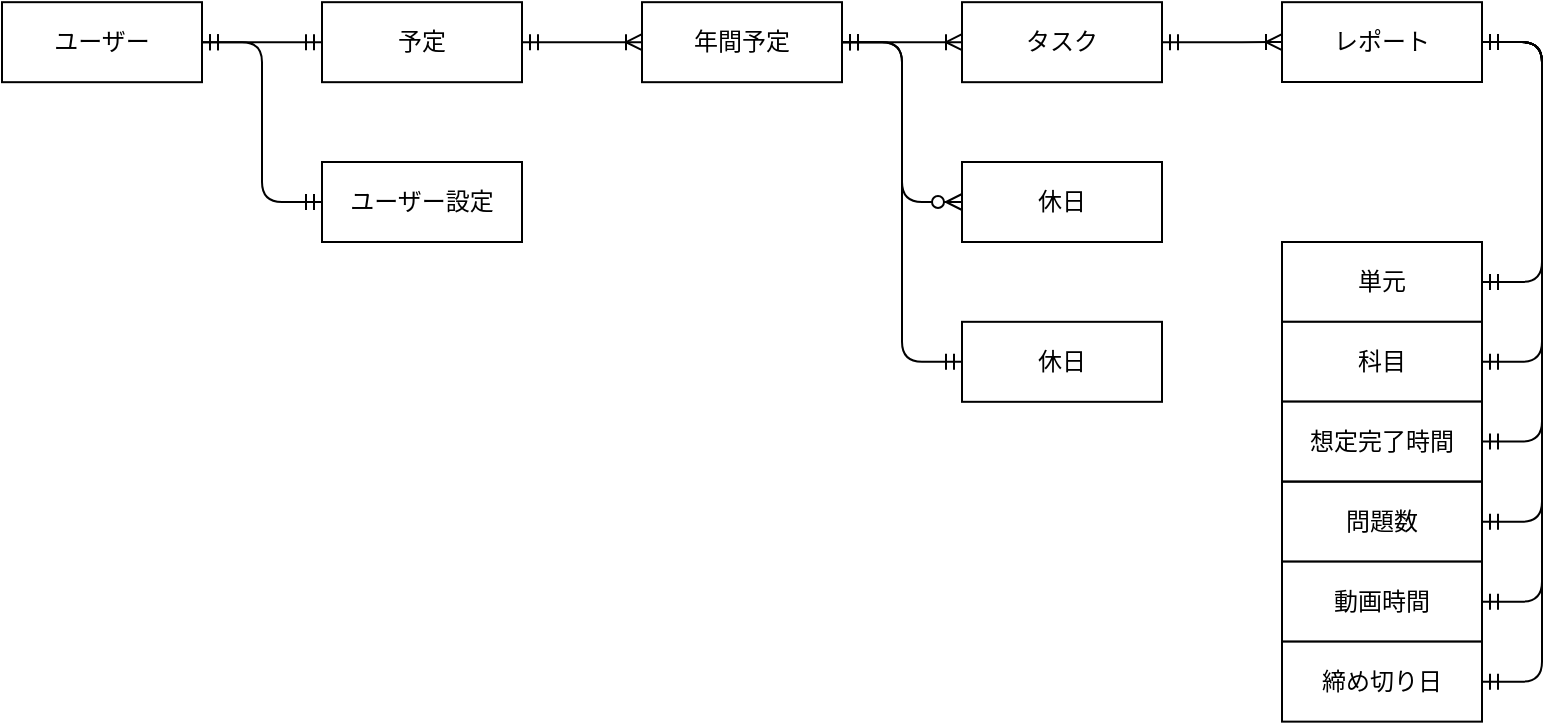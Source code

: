 <mxfile>
    <diagram id="wQFljFd54Nd1V6X-Iisy" name="ページ1">
        <mxGraphModel dx="716" dy="609" grid="1" gridSize="10" guides="1" tooltips="1" connect="1" arrows="1" fold="1" page="1" pageScale="1" pageWidth="827" pageHeight="1169" math="0" shadow="0">
            <root>
                <mxCell id="0"/>
                <mxCell id="1" parent="0"/>
                <mxCell id="51" value="ユーザー" style="whiteSpace=wrap;html=1;align=center;" parent="1" vertex="1">
                    <mxGeometry y="240.09" width="100" height="40" as="geometry"/>
                </mxCell>
                <mxCell id="52" value="予定" style="whiteSpace=wrap;html=1;align=center;" parent="1" vertex="1">
                    <mxGeometry x="160" y="240.09" width="100" height="40" as="geometry"/>
                </mxCell>
                <mxCell id="58" value="ユーザー設定" style="whiteSpace=wrap;html=1;align=center;" parent="1" vertex="1">
                    <mxGeometry x="160" y="320" width="100" height="40" as="geometry"/>
                </mxCell>
                <mxCell id="59" value="" style="edgeStyle=entityRelationEdgeStyle;fontSize=12;html=1;endArrow=ERmandOne;startArrow=ERmandOne;" edge="1" parent="1" source="51" target="58">
                    <mxGeometry width="100" height="100" relative="1" as="geometry">
                        <mxPoint x="100" y="440" as="sourcePoint"/>
                        <mxPoint x="200" y="340" as="targetPoint"/>
                    </mxGeometry>
                </mxCell>
                <mxCell id="65" value="タスク" style="whiteSpace=wrap;html=1;align=center;" vertex="1" parent="1">
                    <mxGeometry x="480" y="240.09" width="100" height="40" as="geometry"/>
                </mxCell>
                <mxCell id="66" value="休日" style="whiteSpace=wrap;html=1;align=center;" vertex="1" parent="1">
                    <mxGeometry x="480" y="320" width="100" height="40" as="geometry"/>
                </mxCell>
                <mxCell id="67" style="edgeStyle=orthogonalEdgeStyle;rounded=0;orthogonalLoop=1;jettySize=auto;html=1;exitX=0.5;exitY=1;exitDx=0;exitDy=0;" edge="1" parent="1" source="65" target="65">
                    <mxGeometry relative="1" as="geometry"/>
                </mxCell>
                <mxCell id="69" value="" style="edgeStyle=entityRelationEdgeStyle;fontSize=12;html=1;endArrow=ERzeroToMany;startArrow=ERmandOne;exitX=1;exitY=0.5;exitDx=0;exitDy=0;" edge="1" parent="1" source="106" target="66">
                    <mxGeometry width="100" height="100" relative="1" as="geometry">
                        <mxPoint x="320" y="300" as="sourcePoint"/>
                        <mxPoint x="330" y="410" as="targetPoint"/>
                    </mxGeometry>
                </mxCell>
                <mxCell id="71" value="" style="edgeStyle=entityRelationEdgeStyle;fontSize=12;html=1;endArrow=ERoneToMany;startArrow=ERmandOne;" edge="1" parent="1" source="106" target="65">
                    <mxGeometry width="100" height="100" relative="1" as="geometry">
                        <mxPoint x="220" y="320" as="sourcePoint"/>
                        <mxPoint x="360" y="260.09" as="targetPoint"/>
                    </mxGeometry>
                </mxCell>
                <mxCell id="78" value="レポート" style="whiteSpace=wrap;html=1;align=center;" vertex="1" parent="1">
                    <mxGeometry x="640" y="240.09" width="100" height="39.91" as="geometry"/>
                </mxCell>
                <mxCell id="79" value="" style="edgeStyle=entityRelationEdgeStyle;fontSize=12;html=1;endArrow=ERoneToMany;startArrow=ERmandOne;" edge="1" parent="1" source="65" target="78">
                    <mxGeometry width="100" height="100" relative="1" as="geometry">
                        <mxPoint x="550" y="410" as="sourcePoint"/>
                        <mxPoint x="500" y="340" as="targetPoint"/>
                    </mxGeometry>
                </mxCell>
                <mxCell id="81" value="単元" style="whiteSpace=wrap;html=1;align=center;" vertex="1" parent="1">
                    <mxGeometry x="640" y="360" width="100" height="39.91" as="geometry"/>
                </mxCell>
                <mxCell id="82" value="科目" style="whiteSpace=wrap;html=1;align=center;" vertex="1" parent="1">
                    <mxGeometry x="640" y="399.91" width="100" height="39.91" as="geometry"/>
                </mxCell>
                <mxCell id="83" value="" style="edgeStyle=entityRelationEdgeStyle;fontSize=12;html=1;endArrow=ERmandOne;startArrow=ERmandOne;entryX=1;entryY=0.5;entryDx=0;entryDy=0;" edge="1" parent="1" source="81" target="78">
                    <mxGeometry width="100" height="100" relative="1" as="geometry">
                        <mxPoint x="290" y="520" as="sourcePoint"/>
                        <mxPoint x="380" y="420" as="targetPoint"/>
                    </mxGeometry>
                </mxCell>
                <mxCell id="84" value="" style="edgeStyle=entityRelationEdgeStyle;fontSize=12;html=1;endArrow=ERmandOne;startArrow=ERmandOne;entryX=1;entryY=0.5;entryDx=0;entryDy=0;" edge="1" parent="1" source="82" target="78">
                    <mxGeometry width="100" height="100" relative="1" as="geometry">
                        <mxPoint x="330" y="590" as="sourcePoint"/>
                        <mxPoint x="490" y="470" as="targetPoint"/>
                    </mxGeometry>
                </mxCell>
                <mxCell id="86" value="想定完了時間" style="whiteSpace=wrap;html=1;align=center;" vertex="1" parent="1">
                    <mxGeometry x="640" y="439.82" width="100" height="39.91" as="geometry"/>
                </mxCell>
                <mxCell id="87" value="問題数" style="whiteSpace=wrap;html=1;align=center;" vertex="1" parent="1">
                    <mxGeometry x="640" y="479.91" width="100" height="39.91" as="geometry"/>
                </mxCell>
                <mxCell id="88" value="動画時間" style="whiteSpace=wrap;html=1;align=center;" vertex="1" parent="1">
                    <mxGeometry x="640" y="519.82" width="100" height="40" as="geometry"/>
                </mxCell>
                <mxCell id="89" value="締め切り日" style="whiteSpace=wrap;html=1;align=center;" vertex="1" parent="1">
                    <mxGeometry x="640" y="559.82" width="100" height="40" as="geometry"/>
                </mxCell>
                <mxCell id="91" value="" style="edgeStyle=entityRelationEdgeStyle;fontSize=12;html=1;endArrow=ERmandOne;startArrow=ERmandOne;entryX=1;entryY=0.5;entryDx=0;entryDy=0;" edge="1" parent="1" source="86" target="78">
                    <mxGeometry width="100" height="100" relative="1" as="geometry">
                        <mxPoint x="310" y="469.865" as="sourcePoint"/>
                        <mxPoint x="480" y="440" as="targetPoint"/>
                    </mxGeometry>
                </mxCell>
                <mxCell id="92" value="" style="edgeStyle=entityRelationEdgeStyle;fontSize=12;html=1;endArrow=ERmandOne;startArrow=ERmandOne;entryX=1;entryY=0.5;entryDx=0;entryDy=0;" edge="1" parent="1" source="87" target="78">
                    <mxGeometry width="100" height="100" relative="1" as="geometry">
                        <mxPoint x="320" y="479.865" as="sourcePoint"/>
                        <mxPoint x="470" y="490" as="targetPoint"/>
                    </mxGeometry>
                </mxCell>
                <mxCell id="93" value="" style="edgeStyle=entityRelationEdgeStyle;fontSize=12;html=1;endArrow=ERmandOne;startArrow=ERmandOne;entryX=1;entryY=0.5;entryDx=0;entryDy=0;" edge="1" parent="1" source="88" target="78">
                    <mxGeometry width="100" height="100" relative="1" as="geometry">
                        <mxPoint x="330" y="489.865" as="sourcePoint"/>
                        <mxPoint x="490" y="450" as="targetPoint"/>
                    </mxGeometry>
                </mxCell>
                <mxCell id="94" value="" style="edgeStyle=entityRelationEdgeStyle;fontSize=12;html=1;endArrow=ERmandOne;startArrow=ERmandOne;entryX=1;entryY=0.5;entryDx=0;entryDy=0;" edge="1" parent="1" source="89" target="78">
                    <mxGeometry width="100" height="100" relative="1" as="geometry">
                        <mxPoint x="340" y="499.865" as="sourcePoint"/>
                        <mxPoint x="480" y="410" as="targetPoint"/>
                    </mxGeometry>
                </mxCell>
                <mxCell id="105" value="" style="edgeStyle=entityRelationEdgeStyle;fontSize=12;html=1;endArrow=ERmandOne;startArrow=ERmandOne;" edge="1" parent="1" source="51" target="52">
                    <mxGeometry width="100" height="100" relative="1" as="geometry">
                        <mxPoint x="150" y="270.09" as="sourcePoint"/>
                        <mxPoint x="210" y="350" as="targetPoint"/>
                    </mxGeometry>
                </mxCell>
                <mxCell id="106" value="年間予定" style="whiteSpace=wrap;html=1;align=center;" vertex="1" parent="1">
                    <mxGeometry x="320" y="240.09" width="100" height="40" as="geometry"/>
                </mxCell>
                <mxCell id="107" value="" style="edgeStyle=entityRelationEdgeStyle;fontSize=12;html=1;endArrow=ERoneToMany;startArrow=ERmandOne;entryX=0;entryY=0.5;entryDx=0;entryDy=0;" edge="1" parent="1" source="52" target="106">
                    <mxGeometry width="100" height="100" relative="1" as="geometry">
                        <mxPoint x="270" y="420" as="sourcePoint"/>
                        <mxPoint x="370" y="320" as="targetPoint"/>
                    </mxGeometry>
                </mxCell>
                <mxCell id="114" value="休日" style="whiteSpace=wrap;html=1;align=center;" vertex="1" parent="1">
                    <mxGeometry x="480" y="399.91" width="100" height="40" as="geometry"/>
                </mxCell>
                <mxCell id="115" value="" style="edgeStyle=entityRelationEdgeStyle;fontSize=12;html=1;endArrow=ERmandOne;startArrow=ERmandOne;" edge="1" parent="1" source="106" target="114">
                    <mxGeometry width="100" height="100" relative="1" as="geometry">
                        <mxPoint x="390" y="490" as="sourcePoint"/>
                        <mxPoint x="490" y="390" as="targetPoint"/>
                    </mxGeometry>
                </mxCell>
            </root>
        </mxGraphModel>
    </diagram>
</mxfile>
